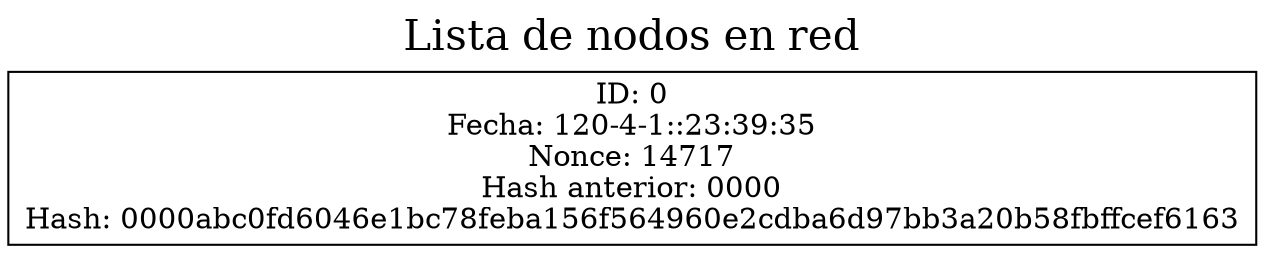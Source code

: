 digraph grafica{
graph[label="Lista de nodos en red", labelloc=t, fontsize=20, compound=true];
rankdir = LR;
node [shape=record];
splines=false; NodeLogChange0 [label ="ID: 0\nFecha: 120-4-1::23:39:35\nNonce: 14717\nHash anterior: 0000\nHash: 0000abc0fd6046e1bc78feba156f564960e2cdba6d97bb3a20b58fbffcef6163 "]
}